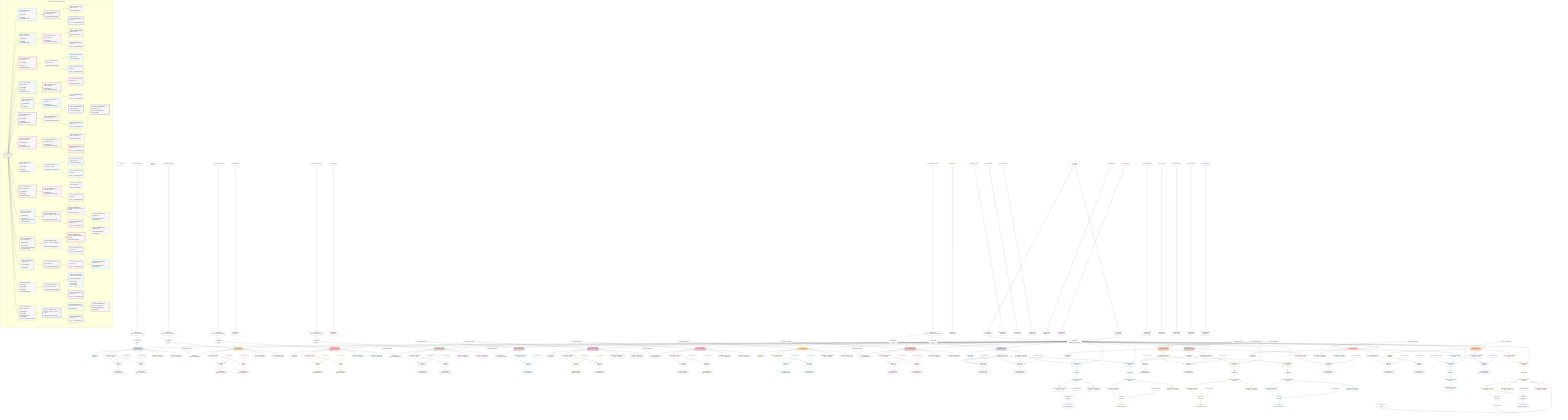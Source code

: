 %%{init: {'themeVariables': { 'fontSize': '12px'}}}%%
graph TD
    classDef path fill:#eee,stroke:#000,color:#000
    classDef plan fill:#fff,stroke-width:1px,color:#000
    classDef itemplan fill:#fff,stroke-width:2px,color:#000
    classDef unbatchedplan fill:#dff,stroke-width:1px,color:#000
    classDef sideeffectplan fill:#fcc,stroke-width:2px,color:#000
    classDef bucket fill:#f6f6f6,color:#000,stroke-width:2px,text-align:left


    %% define steps
    __Value0["__Value[0∈0]"]:::plan
    __Value3["__Value[3∈0]<br />ᐸcontextᐳ"]:::plan
    __Value5["__Value[5∈0]<br />ᐸrootValueᐳ"]:::plan
    __InputStaticLeaf9{{"__InputStaticLeaf[9∈0]"}}:::plan
    Lambda10{{"Lambda[10∈0]<br />ᐸdecode_Post_base64JSONᐳ"}}:::plan
    Access11{{"Access[11∈0]<br />ᐸ10.1ᐳ"}}:::plan
    Access13{{"Access[13∈0]<br />ᐸ3.pgSettingsᐳ"}}:::plan
    Access14{{"Access[14∈0]<br />ᐸ3.withPgClientᐳ"}}:::plan
    Object15{{"Object[15∈0]<br />ᐸ{pgSettings,withPgClient}ᐳ"}}:::plan
    PgDelete12[["PgDelete[12∈1]"]]:::sideeffectplan
    Object16{{"Object[16∈1]<br />ᐸ{result}ᐳ"}}:::plan
    Constant18{{"Constant[18∈2]"}}:::plan
    PgClassExpression19{{"PgClassExpression[19∈1]<br />ᐸ__post__.”id”ᐳ"}}:::plan
    List20{{"List[20∈2]<br />ᐸ18,19ᐳ"}}:::plan
    Lambda21{{"Lambda[21∈2]<br />ᐸbase64JSONEncodeᐳ"}}:::plan
    Constant22{{"Constant[22∈2]"}}:::plan
    List24{{"List[24∈2]<br />ᐸ22,19ᐳ"}}:::plan
    Lambda25{{"Lambda[25∈2]<br />ᐸbase64JSONEncodeᐳ"}}:::plan
    PgClassExpression27{{"PgClassExpression[27∈3]<br />ᐸ__post__.”headline”ᐳ"}}:::plan
    PgClassExpression28{{"PgClassExpression[28∈3]<br />ᐸ__post__.”author_id”ᐳ"}}:::plan
    Constant29{{"Constant[29∈2]"}}:::plan
    Lambda30{{"Lambda[30∈2]<br />ᐸrawEncodeᐳ"}}:::plan
    __InputStaticLeaf32{{"__InputStaticLeaf[32∈0]"}}:::plan
    __InputStaticLeaf33{{"__InputStaticLeaf[33∈0]"}}:::plan
    Lambda34{{"Lambda[34∈0]<br />ᐸdecode_Post_base64JSONᐳ"}}:::plan
    Access35{{"Access[35∈0]<br />ᐸ34.1ᐳ"}}:::plan
    PgDelete36[["PgDelete[36∈5]"]]:::sideeffectplan
    Object40{{"Object[40∈5]<br />ᐸ{result,clientMutationId}ᐳ"}}:::plan
    Constant42{{"Constant[42∈6]"}}:::plan
    PgClassExpression43{{"PgClassExpression[43∈5]<br />ᐸ__post__.”id”ᐳ"}}:::plan
    List44{{"List[44∈6]<br />ᐸ42,43ᐳ"}}:::plan
    Lambda45{{"Lambda[45∈6]<br />ᐸbase64JSONEncodeᐳ"}}:::plan
    Constant46{{"Constant[46∈6]"}}:::plan
    List48{{"List[48∈6]<br />ᐸ46,43ᐳ"}}:::plan
    Lambda49{{"Lambda[49∈6]<br />ᐸbase64JSONEncodeᐳ"}}:::plan
    PgClassExpression51{{"PgClassExpression[51∈7]<br />ᐸ__post__.”headline”ᐳ"}}:::plan
    PgClassExpression52{{"PgClassExpression[52∈7]<br />ᐸ__post__.”author_id”ᐳ"}}:::plan
    Constant53{{"Constant[53∈6]"}}:::plan
    Lambda54{{"Lambda[54∈6]<br />ᐸrawEncodeᐳ"}}:::plan
    __InputStaticLeaf57{{"__InputStaticLeaf[57∈0]"}}:::plan
    Lambda58{{"Lambda[58∈0]<br />ᐸdecode_Post_base64JSONᐳ"}}:::plan
    Access59{{"Access[59∈0]<br />ᐸ58.1ᐳ"}}:::plan
    PgDelete60[["PgDelete[60∈9]"]]:::sideeffectplan
    Object64{{"Object[64∈9]<br />ᐸ{result}ᐳ"}}:::plan
    Constant66{{"Constant[66∈10]"}}:::plan
    PgClassExpression67{{"PgClassExpression[67∈9]<br />ᐸ__post__.”id”ᐳ"}}:::plan
    List68{{"List[68∈10]<br />ᐸ66,67ᐳ"}}:::plan
    Lambda69{{"Lambda[69∈10]<br />ᐸbase64JSONEncodeᐳ"}}:::plan
    Constant70{{"Constant[70∈10]"}}:::plan
    List72{{"List[72∈10]<br />ᐸ70,67ᐳ"}}:::plan
    Lambda73{{"Lambda[73∈10]<br />ᐸbase64JSONEncodeᐳ"}}:::plan
    PgClassExpression75{{"PgClassExpression[75∈11]<br />ᐸ__post__.”headline”ᐳ"}}:::plan
    PgClassExpression76{{"PgClassExpression[76∈11]<br />ᐸ__post__.”author_id”ᐳ"}}:::plan
    Constant77{{"Constant[77∈10]"}}:::plan
    Lambda78{{"Lambda[78∈10]<br />ᐸrawEncodeᐳ"}}:::plan
    __InputStaticLeaf80{{"__InputStaticLeaf[80∈0]"}}:::plan
    __InputStaticLeaf81{{"__InputStaticLeaf[81∈0]"}}:::plan
    Lambda82{{"Lambda[82∈0]<br />ᐸdecode_Post_base64JSONᐳ"}}:::plan
    Access83{{"Access[83∈0]<br />ᐸ82.1ᐳ"}}:::plan
    PgDelete84[["PgDelete[84∈13]"]]:::sideeffectplan
    Object88{{"Object[88∈13]<br />ᐸ{result,clientMutationId}ᐳ"}}:::plan
    Constant90{{"Constant[90∈14]"}}:::plan
    PgClassExpression91{{"PgClassExpression[91∈13]<br />ᐸ__post__.”id”ᐳ"}}:::plan
    List92{{"List[92∈14]<br />ᐸ90,91ᐳ"}}:::plan
    Lambda93{{"Lambda[93∈14]<br />ᐸbase64JSONEncodeᐳ"}}:::plan
    Constant94{{"Constant[94∈14]"}}:::plan
    List96{{"List[96∈14]<br />ᐸ94,91ᐳ"}}:::plan
    Lambda97{{"Lambda[97∈14]<br />ᐸbase64JSONEncodeᐳ"}}:::plan
    PgClassExpression99{{"PgClassExpression[99∈15]<br />ᐸ__post__.”headline”ᐳ"}}:::plan
    PgClassExpression100{{"PgClassExpression[100∈15]<br />ᐸ__post__.”author_id”ᐳ"}}:::plan
    Constant101{{"Constant[101∈14]"}}:::plan
    Lambda102{{"Lambda[102∈14]<br />ᐸrawEncodeᐳ"}}:::plan
    __InputStaticLeaf104{{"__InputStaticLeaf[104∈0]"}}:::plan
    __InputStaticLeaf105{{"__InputStaticLeaf[105∈0]"}}:::plan
    PgDelete106[["PgDelete[106∈17]"]]:::sideeffectplan
    Object110{{"Object[110∈17]<br />ᐸ{result,clientMutationId}ᐳ"}}:::plan
    Constant112{{"Constant[112∈18]"}}:::plan
    PgClassExpression113{{"PgClassExpression[113∈18]<br />ᐸ__types__.”id”ᐳ"}}:::plan
    List114{{"List[114∈18]<br />ᐸ112,113ᐳ"}}:::plan
    Lambda115{{"Lambda[115∈18]<br />ᐸbase64JSONEncodeᐳ"}}:::plan
    __InputStaticLeaf118{{"__InputStaticLeaf[118∈0]"}}:::plan
    PgDelete119[["PgDelete[119∈19]"]]:::sideeffectplan
    Object123{{"Object[123∈19]<br />ᐸ{result}ᐳ"}}:::plan
    Constant125{{"Constant[125∈20]"}}:::plan
    PgClassExpression126{{"PgClassExpression[126∈19]<br />ᐸ__post__.”id”ᐳ"}}:::plan
    List127{{"List[127∈20]<br />ᐸ125,126ᐳ"}}:::plan
    Lambda128{{"Lambda[128∈20]<br />ᐸbase64JSONEncodeᐳ"}}:::plan
    Constant129{{"Constant[129∈20]"}}:::plan
    List131{{"List[131∈20]<br />ᐸ129,126ᐳ"}}:::plan
    Lambda132{{"Lambda[132∈20]<br />ᐸbase64JSONEncodeᐳ"}}:::plan
    PgClassExpression134{{"PgClassExpression[134∈21]<br />ᐸ__post__.”headline”ᐳ"}}:::plan
    PgClassExpression135{{"PgClassExpression[135∈21]<br />ᐸ__post__.”author_id”ᐳ"}}:::plan
    Constant136{{"Constant[136∈20]"}}:::plan
    Lambda137{{"Lambda[137∈20]<br />ᐸrawEncodeᐳ"}}:::plan
    __InputStaticLeaf139{{"__InputStaticLeaf[139∈0]"}}:::plan
    __InputStaticLeaf140{{"__InputStaticLeaf[140∈0]"}}:::plan
    PgDelete141[["PgDelete[141∈23]"]]:::sideeffectplan
    Object145{{"Object[145∈23]<br />ᐸ{result,clientMutationId}ᐳ"}}:::plan
    Constant147{{"Constant[147∈24]"}}:::plan
    PgClassExpression148{{"PgClassExpression[148∈23]<br />ᐸ__post__.”id”ᐳ"}}:::plan
    List149{{"List[149∈24]<br />ᐸ147,148ᐳ"}}:::plan
    Lambda150{{"Lambda[150∈24]<br />ᐸbase64JSONEncodeᐳ"}}:::plan
    Constant151{{"Constant[151∈24]"}}:::plan
    List153{{"List[153∈24]<br />ᐸ151,148ᐳ"}}:::plan
    Lambda154{{"Lambda[154∈24]<br />ᐸbase64JSONEncodeᐳ"}}:::plan
    PgClassExpression156{{"PgClassExpression[156∈25]<br />ᐸ__post__.”headline”ᐳ"}}:::plan
    PgClassExpression157{{"PgClassExpression[157∈25]<br />ᐸ__post__.”author_id”ᐳ"}}:::plan
    Constant158{{"Constant[158∈24]"}}:::plan
    Lambda159{{"Lambda[159∈24]<br />ᐸrawEncodeᐳ"}}:::plan
    __InputStaticLeaf162{{"__InputStaticLeaf[162∈0]"}}:::plan
    PgDelete163[["PgDelete[163∈27]"]]:::sideeffectplan
    Object167{{"Object[167∈27]<br />ᐸ{result}ᐳ"}}:::plan
    Constant169{{"Constant[169∈28]"}}:::plan
    PgClassExpression170{{"PgClassExpression[170∈27]<br />ᐸ__post__.”id”ᐳ"}}:::plan
    List171{{"List[171∈28]<br />ᐸ169,170ᐳ"}}:::plan
    Lambda172{{"Lambda[172∈28]<br />ᐸbase64JSONEncodeᐳ"}}:::plan
    Constant173{{"Constant[173∈28]"}}:::plan
    List175{{"List[175∈28]<br />ᐸ173,170ᐳ"}}:::plan
    Lambda176{{"Lambda[176∈28]<br />ᐸbase64JSONEncodeᐳ"}}:::plan
    PgClassExpression178{{"PgClassExpression[178∈29]<br />ᐸ__post__.”headline”ᐳ"}}:::plan
    PgClassExpression179{{"PgClassExpression[179∈29]<br />ᐸ__post__.”author_id”ᐳ"}}:::plan
    Constant180{{"Constant[180∈28]"}}:::plan
    Lambda181{{"Lambda[181∈28]<br />ᐸrawEncodeᐳ"}}:::plan
    __InputStaticLeaf183{{"__InputStaticLeaf[183∈0]"}}:::plan
    __InputStaticLeaf184{{"__InputStaticLeaf[184∈0]"}}:::plan
    PgDelete185[["PgDelete[185∈31]"]]:::sideeffectplan
    Object189{{"Object[189∈31]<br />ᐸ{result,clientMutationId}ᐳ"}}:::plan
    Constant191{{"Constant[191∈32]"}}:::plan
    PgClassExpression192{{"PgClassExpression[192∈31]<br />ᐸ__post__.”id”ᐳ"}}:::plan
    List193{{"List[193∈32]<br />ᐸ191,192ᐳ"}}:::plan
    Lambda194{{"Lambda[194∈32]<br />ᐸbase64JSONEncodeᐳ"}}:::plan
    Constant195{{"Constant[195∈32]"}}:::plan
    List197{{"List[197∈32]<br />ᐸ195,192ᐳ"}}:::plan
    Lambda198{{"Lambda[198∈32]<br />ᐸbase64JSONEncodeᐳ"}}:::plan
    PgClassExpression200{{"PgClassExpression[200∈33]<br />ᐸ__post__.”headline”ᐳ"}}:::plan
    PgClassExpression201{{"PgClassExpression[201∈33]<br />ᐸ__post__.”author_id”ᐳ"}}:::plan
    Constant202{{"Constant[202∈32]"}}:::plan
    Lambda203{{"Lambda[203∈32]<br />ᐸrawEncodeᐳ"}}:::plan
    __InputStaticLeaf206{{"__InputStaticLeaf[206∈0]"}}:::plan
    Lambda207{{"Lambda[207∈0]<br />ᐸdecode_CompoundKey_base64JSONᐳ"}}:::plan
    Access208{{"Access[208∈0]<br />ᐸ207.1ᐳ"}}:::plan
    Access209{{"Access[209∈0]<br />ᐸ207.2ᐳ"}}:::plan
    PgDelete210[["PgDelete[210∈35]"]]:::sideeffectplan
    Object214{{"Object[214∈35]<br />ᐸ{result}ᐳ"}}:::plan
    Constant216{{"Constant[216∈36]"}}:::plan
    PgClassExpression217{{"PgClassExpression[217∈35]<br />ᐸ__compound...rson_id_1”ᐳ"}}:::plan
    PgClassExpression218{{"PgClassExpression[218∈35]<br />ᐸ__compound...rson_id_2”ᐳ"}}:::plan
    List219{{"List[219∈36]<br />ᐸ216,217,218ᐳ"}}:::plan
    Lambda220{{"Lambda[220∈36]<br />ᐸbase64JSONEncodeᐳ"}}:::plan
    Constant221{{"Constant[221∈36]"}}:::plan
    List224{{"List[224∈36]<br />ᐸ221,217,218ᐳ"}}:::plan
    Lambda225{{"Lambda[225∈36]<br />ᐸbase64JSONEncodeᐳ"}}:::plan
    PgSelect229[["PgSelect[229∈35]<br />ᐸpersonᐳ"]]:::plan
    First233{{"First[233∈35]"}}:::plan
    PgSelectSingle234{{"PgSelectSingle[234∈35]<br />ᐸpersonᐳ"}}:::plan
    Constant235{{"Constant[235∈36]"}}:::plan
    PgClassExpression236{{"PgClassExpression[236∈38]<br />ᐸ__person__.”id”ᐳ"}}:::plan
    List237{{"List[237∈38]<br />ᐸ235,236ᐳ"}}:::plan
    Lambda238{{"Lambda[238∈38]<br />ᐸbase64JSONEncodeᐳ"}}:::plan
    PgClassExpression239{{"PgClassExpression[239∈38]<br />ᐸ__person__...full_name”ᐳ"}}:::plan
    PgSelect241[["PgSelect[241∈35]<br />ᐸpersonᐳ"]]:::plan
    First245{{"First[245∈35]"}}:::plan
    PgSelectSingle246{{"PgSelectSingle[246∈35]<br />ᐸpersonᐳ"}}:::plan
    Constant247{{"Constant[247∈36]"}}:::plan
    PgClassExpression248{{"PgClassExpression[248∈39]<br />ᐸ__person__.”id”ᐳ"}}:::plan
    List249{{"List[249∈39]<br />ᐸ247,248ᐳ"}}:::plan
    Lambda250{{"Lambda[250∈39]<br />ᐸbase64JSONEncodeᐳ"}}:::plan
    PgClassExpression251{{"PgClassExpression[251∈39]<br />ᐸ__person__...full_name”ᐳ"}}:::plan
    Constant252{{"Constant[252∈36]"}}:::plan
    Lambda253{{"Lambda[253∈36]<br />ᐸrawEncodeᐳ"}}:::plan
    __InputStaticLeaf256{{"__InputStaticLeaf[256∈0]"}}:::plan
    __InputStaticLeaf257{{"__InputStaticLeaf[257∈0]"}}:::plan
    PgDelete258[["PgDelete[258∈41]"]]:::sideeffectplan
    Object262{{"Object[262∈41]<br />ᐸ{result}ᐳ"}}:::plan
    Constant264{{"Constant[264∈42]"}}:::plan
    PgClassExpression265{{"PgClassExpression[265∈41]<br />ᐸ__compound...rson_id_1”ᐳ"}}:::plan
    PgClassExpression266{{"PgClassExpression[266∈41]<br />ᐸ__compound...rson_id_2”ᐳ"}}:::plan
    List267{{"List[267∈42]<br />ᐸ264,265,266ᐳ"}}:::plan
    Lambda268{{"Lambda[268∈42]<br />ᐸbase64JSONEncodeᐳ"}}:::plan
    Constant269{{"Constant[269∈42]"}}:::plan
    List272{{"List[272∈42]<br />ᐸ269,265,266ᐳ"}}:::plan
    Lambda273{{"Lambda[273∈42]<br />ᐸbase64JSONEncodeᐳ"}}:::plan
    PgSelect277[["PgSelect[277∈41]<br />ᐸpersonᐳ"]]:::plan
    First281{{"First[281∈41]"}}:::plan
    PgSelectSingle282{{"PgSelectSingle[282∈41]<br />ᐸpersonᐳ"}}:::plan
    Constant283{{"Constant[283∈42]"}}:::plan
    PgClassExpression284{{"PgClassExpression[284∈44]<br />ᐸ__person__.”id”ᐳ"}}:::plan
    List285{{"List[285∈44]<br />ᐸ283,284ᐳ"}}:::plan
    Lambda286{{"Lambda[286∈44]<br />ᐸbase64JSONEncodeᐳ"}}:::plan
    PgClassExpression287{{"PgClassExpression[287∈44]<br />ᐸ__person__...full_name”ᐳ"}}:::plan
    PgSelect289[["PgSelect[289∈41]<br />ᐸpersonᐳ"]]:::plan
    First293{{"First[293∈41]"}}:::plan
    PgSelectSingle294{{"PgSelectSingle[294∈41]<br />ᐸpersonᐳ"}}:::plan
    Constant295{{"Constant[295∈42]"}}:::plan
    PgClassExpression296{{"PgClassExpression[296∈45]<br />ᐸ__person__.”id”ᐳ"}}:::plan
    List297{{"List[297∈45]<br />ᐸ295,296ᐳ"}}:::plan
    Lambda298{{"Lambda[298∈45]<br />ᐸbase64JSONEncodeᐳ"}}:::plan
    PgClassExpression299{{"PgClassExpression[299∈45]<br />ᐸ__person__...full_name”ᐳ"}}:::plan
    Constant300{{"Constant[300∈42]"}}:::plan
    Lambda301{{"Lambda[301∈42]<br />ᐸrawEncodeᐳ"}}:::plan
    __InputStaticLeaf304{{"__InputStaticLeaf[304∈0]"}}:::plan
    PgDelete305[["PgDelete[305∈47]"]]:::sideeffectplan
    Object309{{"Object[309∈47]<br />ᐸ{result}ᐳ"}}:::plan
    Constant311{{"Constant[311∈48]"}}:::plan
    PgClassExpression312{{"PgClassExpression[312∈48]<br />ᐸ__person__.”id”ᐳ"}}:::plan
    List313{{"List[313∈48]<br />ᐸ311,312ᐳ"}}:::plan
    Lambda314{{"Lambda[314∈48]<br />ᐸbase64JSONEncodeᐳ"}}:::plan
    Constant315{{"Constant[315∈48]"}}:::plan
    Lambda316{{"Lambda[316∈48]<br />ᐸrawEncodeᐳ"}}:::plan
    __InputStaticLeaf319{{"__InputStaticLeaf[319∈0]"}}:::plan
    PgDelete320[["PgDelete[320∈50]"]]:::sideeffectplan
    Object324{{"Object[324∈50]<br />ᐸ{result}ᐳ"}}:::plan
    Constant326{{"Constant[326∈51]"}}:::plan
    PgClassExpression327{{"PgClassExpression[327∈50]<br />ᐸ__person__.”id”ᐳ"}}:::plan
    List328{{"List[328∈51]<br />ᐸ326,327ᐳ"}}:::plan
    Lambda329{{"Lambda[329∈51]<br />ᐸbase64JSONEncodeᐳ"}}:::plan
    Constant330{{"Constant[330∈51]"}}:::plan
    List332{{"List[332∈51]<br />ᐸ330,327ᐳ"}}:::plan
    Lambda333{{"Lambda[333∈51]<br />ᐸbase64JSONEncodeᐳ"}}:::plan
    PgClassExpression335{{"PgClassExpression[335∈52]<br />ᐸ__person__...full_name”ᐳ"}}:::plan
    PgClassExpression336{{"PgClassExpression[336∈52]<br />ᐸ__person__.”email”ᐳ"}}:::plan
    __InputStaticLeaf337{{"__InputStaticLeaf[337∈51]"}}:::plan
    PgClassExpression338{{"PgClassExpression[338∈52]<br />ᐸ__person__ᐳ"}}:::plan
    PgSelect339[["PgSelect[339∈52]<br />ᐸpersonᐳ"]]:::plan
    First343{{"First[343∈52]"}}:::plan
    PgSelectSingle344{{"PgSelectSingle[344∈52]<br />ᐸpersonᐳ"}}:::plan
    PgClassExpression346{{"PgClassExpression[346∈52]<br />ᐸ”c”.”perso...lder! */<br />)ᐳ"}}:::plan
    Constant347{{"Constant[347∈51]"}}:::plan
    Lambda348{{"Lambda[348∈51]<br />ᐸrawEncodeᐳ"}}:::plan
    __InputStaticLeaf351{{"__InputStaticLeaf[351∈0]"}}:::plan
    PgDelete352[["PgDelete[352∈54]"]]:::sideeffectplan
    Object356{{"Object[356∈54]<br />ᐸ{result}ᐳ"}}:::plan
    Constant358{{"Constant[358∈55]"}}:::plan
    PgClassExpression359{{"PgClassExpression[359∈55]<br />ᐸ__person__.”id”ᐳ"}}:::plan
    List360{{"List[360∈55]<br />ᐸ358,359ᐳ"}}:::plan
    Lambda361{{"Lambda[361∈55]<br />ᐸbase64JSONEncodeᐳ"}}:::plan
    PgClassExpression364{{"PgClassExpression[364∈54]<br />ᐸ__person__ᐳ"}}:::plan
    PgSelect365[["PgSelect[365∈54]<br />ᐸpersonᐳ"]]:::plan
    Connection369{{"Connection[369∈0]<br />ᐸ365ᐳ"}}:::plan
    First370{{"First[370∈54]"}}:::plan
    PgSelectSingle371{{"PgSelectSingle[371∈54]<br />ᐸpersonᐳ"}}:::plan
    PgClassExpression374{{"PgClassExpression[374∈54]<br />ᐸ”c”.”perso..._person__)ᐳ"}}:::plan
    PgClassExpression375{{"PgClassExpression[375∈54]<br />ᐸ__person__.”id”ᐳ"}}:::plan
    List376{{"List[376∈54]<br />ᐸ374,375ᐳ"}}:::plan
    PgCursor373{{"PgCursor[373∈54]"}}:::plan
    Edge372{{"Edge[372∈54]"}}:::plan
    Constant380{{"Constant[380∈55]"}}:::plan
    List382{{"List[382∈55]<br />ᐸ380,375ᐳ"}}:::plan
    Lambda383{{"Lambda[383∈55]<br />ᐸbase64JSONEncodeᐳ"}}:::plan
    PgClassExpression384{{"PgClassExpression[384∈57]<br />ᐸ__person__.”email”ᐳ"}}:::plan
    Constant385{{"Constant[385∈55]"}}:::plan
    Lambda386{{"Lambda[386∈55]<br />ᐸrawEncodeᐳ"}}:::plan

    %% plan dependencies
    __InputStaticLeaf9 --> Lambda10
    Lambda10 --> Access11
    __Value3 --> Access13
    __Value3 --> Access14
    Access13 & Access14 --> Object15
    Object15 & Access11 --> PgDelete12
    PgDelete12 --> Object16
    PgDelete12 --> PgClassExpression19
    Constant18 & PgClassExpression19 --> List20
    List20 --> Lambda21
    Constant22 & PgClassExpression19 --> List24
    List24 --> Lambda25
    PgDelete12 --> PgClassExpression27
    PgDelete12 --> PgClassExpression28
    Constant29 --> Lambda30
    __InputStaticLeaf33 --> Lambda34
    Lambda34 --> Access35
    Object15 & Access35 --> PgDelete36
    PgDelete36 & __InputStaticLeaf32 --> Object40
    PgDelete36 --> PgClassExpression43
    Constant42 & PgClassExpression43 --> List44
    List44 --> Lambda45
    Constant46 & PgClassExpression43 --> List48
    List48 --> Lambda49
    PgDelete36 --> PgClassExpression51
    PgDelete36 --> PgClassExpression52
    Constant53 --> Lambda54
    __InputStaticLeaf57 --> Lambda58
    Lambda58 --> Access59
    Object15 & Access59 --> PgDelete60
    PgDelete60 --> Object64
    PgDelete60 --> PgClassExpression67
    Constant66 & PgClassExpression67 --> List68
    List68 --> Lambda69
    Constant70 & PgClassExpression67 --> List72
    List72 --> Lambda73
    PgDelete60 --> PgClassExpression75
    PgDelete60 --> PgClassExpression76
    Constant77 --> Lambda78
    __InputStaticLeaf81 --> Lambda82
    Lambda82 --> Access83
    Object15 & Access83 --> PgDelete84
    PgDelete84 & __InputStaticLeaf80 --> Object88
    PgDelete84 --> PgClassExpression91
    Constant90 & PgClassExpression91 --> List92
    List92 --> Lambda93
    Constant94 & PgClassExpression91 --> List96
    List96 --> Lambda97
    PgDelete84 --> PgClassExpression99
    PgDelete84 --> PgClassExpression100
    Constant101 --> Lambda102
    Object15 & __InputStaticLeaf105 --> PgDelete106
    PgDelete106 & __InputStaticLeaf104 --> Object110
    PgDelete106 --> PgClassExpression113
    Constant112 & PgClassExpression113 --> List114
    List114 --> Lambda115
    Object15 & __InputStaticLeaf118 --> PgDelete119
    PgDelete119 --> Object123
    PgDelete119 --> PgClassExpression126
    Constant125 & PgClassExpression126 --> List127
    List127 --> Lambda128
    Constant129 & PgClassExpression126 --> List131
    List131 --> Lambda132
    PgDelete119 --> PgClassExpression134
    PgDelete119 --> PgClassExpression135
    Constant136 --> Lambda137
    Object15 & __InputStaticLeaf140 --> PgDelete141
    PgDelete141 & __InputStaticLeaf139 --> Object145
    PgDelete141 --> PgClassExpression148
    Constant147 & PgClassExpression148 --> List149
    List149 --> Lambda150
    Constant151 & PgClassExpression148 --> List153
    List153 --> Lambda154
    PgDelete141 --> PgClassExpression156
    PgDelete141 --> PgClassExpression157
    Constant158 --> Lambda159
    Object15 & __InputStaticLeaf162 --> PgDelete163
    PgDelete163 --> Object167
    PgDelete163 --> PgClassExpression170
    Constant169 & PgClassExpression170 --> List171
    List171 --> Lambda172
    Constant173 & PgClassExpression170 --> List175
    List175 --> Lambda176
    PgDelete163 --> PgClassExpression178
    PgDelete163 --> PgClassExpression179
    Constant180 --> Lambda181
    Object15 & __InputStaticLeaf184 --> PgDelete185
    PgDelete185 & __InputStaticLeaf183 --> Object189
    PgDelete185 --> PgClassExpression192
    Constant191 & PgClassExpression192 --> List193
    List193 --> Lambda194
    Constant195 & PgClassExpression192 --> List197
    List197 --> Lambda198
    PgDelete185 --> PgClassExpression200
    PgDelete185 --> PgClassExpression201
    Constant202 --> Lambda203
    __InputStaticLeaf206 --> Lambda207
    Lambda207 --> Access208
    Lambda207 --> Access209
    Object15 & Access208 & Access209 --> PgDelete210
    PgDelete210 --> Object214
    PgDelete210 --> PgClassExpression217
    PgDelete210 --> PgClassExpression218
    Constant216 & PgClassExpression217 & PgClassExpression218 --> List219
    List219 --> Lambda220
    Constant221 & PgClassExpression217 & PgClassExpression218 --> List224
    List224 --> Lambda225
    Object15 & PgClassExpression217 --> PgSelect229
    PgSelect229 --> First233
    First233 --> PgSelectSingle234
    PgSelectSingle234 --> PgClassExpression236
    Constant235 & PgClassExpression236 --> List237
    List237 --> Lambda238
    PgSelectSingle234 --> PgClassExpression239
    Object15 & PgClassExpression218 --> PgSelect241
    PgSelect241 --> First245
    First245 --> PgSelectSingle246
    PgSelectSingle246 --> PgClassExpression248
    Constant247 & PgClassExpression248 --> List249
    List249 --> Lambda250
    PgSelectSingle246 --> PgClassExpression251
    Constant252 --> Lambda253
    Object15 & __InputStaticLeaf256 & __InputStaticLeaf257 --> PgDelete258
    PgDelete258 --> Object262
    PgDelete258 --> PgClassExpression265
    PgDelete258 --> PgClassExpression266
    Constant264 & PgClassExpression265 & PgClassExpression266 --> List267
    List267 --> Lambda268
    Constant269 & PgClassExpression265 & PgClassExpression266 --> List272
    List272 --> Lambda273
    Object15 & PgClassExpression265 --> PgSelect277
    PgSelect277 --> First281
    First281 --> PgSelectSingle282
    PgSelectSingle282 --> PgClassExpression284
    Constant283 & PgClassExpression284 --> List285
    List285 --> Lambda286
    PgSelectSingle282 --> PgClassExpression287
    Object15 & PgClassExpression266 --> PgSelect289
    PgSelect289 --> First293
    First293 --> PgSelectSingle294
    PgSelectSingle294 --> PgClassExpression296
    Constant295 & PgClassExpression296 --> List297
    List297 --> Lambda298
    PgSelectSingle294 --> PgClassExpression299
    Constant300 --> Lambda301
    Object15 & __InputStaticLeaf304 --> PgDelete305
    PgDelete305 --> Object309
    PgDelete305 --> PgClassExpression312
    Constant311 & PgClassExpression312 --> List313
    List313 --> Lambda314
    Constant315 --> Lambda316
    Object15 & __InputStaticLeaf319 --> PgDelete320
    PgDelete320 --> Object324
    PgDelete320 --> PgClassExpression327
    Constant326 & PgClassExpression327 --> List328
    List328 --> Lambda329
    Constant330 & PgClassExpression327 --> List332
    List332 --> Lambda333
    PgDelete320 --> PgClassExpression335
    PgDelete320 --> PgClassExpression336
    PgDelete320 --> PgClassExpression338
    Object15 & PgClassExpression338 & __InputStaticLeaf337 --> PgSelect339
    PgSelect339 --> First343
    First343 --> PgSelectSingle344
    PgSelectSingle344 --> PgClassExpression346
    Constant347 --> Lambda348
    Object15 & __InputStaticLeaf351 --> PgDelete352
    PgDelete352 --> Object356
    PgDelete352 --> PgClassExpression359
    Constant358 & PgClassExpression359 --> List360
    List360 --> Lambda361
    PgDelete352 --> PgClassExpression364
    Object15 & PgClassExpression364 --> PgSelect365
    PgSelect365 --> First370
    First370 --> PgSelectSingle371
    PgSelectSingle371 --> PgClassExpression374
    PgSelectSingle371 --> PgClassExpression375
    PgClassExpression374 & PgClassExpression375 --> List376
    List376 --> PgCursor373
    PgSelectSingle371 & PgCursor373 & Connection369 --> Edge372
    Constant380 & PgClassExpression375 --> List382
    List382 --> Lambda383
    PgSelectSingle371 --> PgClassExpression384
    Constant385 --> Lambda386

    subgraph "Buckets for mutations/v4/mutation-delete"
    Bucket0("Bucket 0 (root)"):::bucket
    classDef bucket0 stroke:#696969
    class Bucket0,__Value0,__Value3,__Value5,__InputStaticLeaf9,Lambda10,Access11,Access13,Access14,Object15,__InputStaticLeaf32,__InputStaticLeaf33,Lambda34,Access35,__InputStaticLeaf57,Lambda58,Access59,__InputStaticLeaf80,__InputStaticLeaf81,Lambda82,Access83,__InputStaticLeaf104,__InputStaticLeaf105,__InputStaticLeaf118,__InputStaticLeaf139,__InputStaticLeaf140,__InputStaticLeaf162,__InputStaticLeaf183,__InputStaticLeaf184,__InputStaticLeaf206,Lambda207,Access208,Access209,__InputStaticLeaf256,__InputStaticLeaf257,__InputStaticLeaf304,__InputStaticLeaf319,__InputStaticLeaf351,Connection369 bucket0
    Bucket1("Bucket 1 (mutationField)<br />Deps: 15, 11, 5<br /><br />1: PgDelete[12]<br />2: <br />ᐳ: Object[16], PgClassExpression[19]"):::bucket
    classDef bucket1 stroke:#00bfff
    class Bucket1,PgDelete12,Object16,PgClassExpression19 bucket1
    Bucket2("Bucket 2 (nullableBoundary)<br />Deps: 19, 16, 12, 5<br /><br />ROOT Object{1}ᐸ{result}ᐳ[16]"):::bucket
    classDef bucket2 stroke:#7f007f
    class Bucket2,Constant18,List20,Lambda21,Constant22,List24,Lambda25,Constant29,Lambda30 bucket2
    Bucket3("Bucket 3 (nullableBoundary)<br />Deps: 12, 25, 19<br /><br />ROOT PgDelete{1}[12]"):::bucket
    classDef bucket3 stroke:#ffa500
    class Bucket3,PgClassExpression27,PgClassExpression28 bucket3
    Bucket4("Bucket 4 (nullableBoundary)<br />Deps: 5, 30<br /><br />ROOT __ValueᐸrootValueᐳ[5]"):::bucket
    classDef bucket4 stroke:#0000ff
    class Bucket4 bucket4
    Bucket5("Bucket 5 (mutationField)<br />Deps: 15, 35, 32, 5<br /><br />1: PgDelete[36]<br />2: <br />ᐳ: Object[40], PgClassExpression[43]"):::bucket
    classDef bucket5 stroke:#7fff00
    class Bucket5,PgDelete36,Object40,PgClassExpression43 bucket5
    Bucket6("Bucket 6 (nullableBoundary)<br />Deps: 43, 40, 36, 5<br /><br />ROOT Object{5}ᐸ{result,clientMutationId}ᐳ[40]"):::bucket
    classDef bucket6 stroke:#ff1493
    class Bucket6,Constant42,List44,Lambda45,Constant46,List48,Lambda49,Constant53,Lambda54 bucket6
    Bucket7("Bucket 7 (nullableBoundary)<br />Deps: 36, 49, 43<br /><br />ROOT PgDelete{5}[36]"):::bucket
    classDef bucket7 stroke:#808000
    class Bucket7,PgClassExpression51,PgClassExpression52 bucket7
    Bucket8("Bucket 8 (nullableBoundary)<br />Deps: 5, 54<br /><br />ROOT __ValueᐸrootValueᐳ[5]"):::bucket
    classDef bucket8 stroke:#dda0dd
    class Bucket8 bucket8
    Bucket9("Bucket 9 (mutationField)<br />Deps: 15, 59, 5<br /><br />1: PgDelete[60]<br />2: <br />ᐳ: Object[64], PgClassExpression[67]"):::bucket
    classDef bucket9 stroke:#ff0000
    class Bucket9,PgDelete60,Object64,PgClassExpression67 bucket9
    Bucket10("Bucket 10 (nullableBoundary)<br />Deps: 67, 64, 60, 5<br /><br />ROOT Object{9}ᐸ{result}ᐳ[64]"):::bucket
    classDef bucket10 stroke:#ffff00
    class Bucket10,Constant66,List68,Lambda69,Constant70,List72,Lambda73,Constant77,Lambda78 bucket10
    Bucket11("Bucket 11 (nullableBoundary)<br />Deps: 60, 73, 67<br /><br />ROOT PgDelete{9}[60]"):::bucket
    classDef bucket11 stroke:#00ffff
    class Bucket11,PgClassExpression75,PgClassExpression76 bucket11
    Bucket12("Bucket 12 (nullableBoundary)<br />Deps: 5, 78<br /><br />ROOT __ValueᐸrootValueᐳ[5]"):::bucket
    classDef bucket12 stroke:#4169e1
    class Bucket12 bucket12
    Bucket13("Bucket 13 (mutationField)<br />Deps: 15, 83, 80, 5<br /><br />1: PgDelete[84]<br />2: <br />ᐳ: Object[88], PgClassExpression[91]"):::bucket
    classDef bucket13 stroke:#3cb371
    class Bucket13,PgDelete84,Object88,PgClassExpression91 bucket13
    Bucket14("Bucket 14 (nullableBoundary)<br />Deps: 91, 88, 84, 5<br /><br />ROOT Object{13}ᐸ{result,clientMutationId}ᐳ[88]"):::bucket
    classDef bucket14 stroke:#a52a2a
    class Bucket14,Constant90,List92,Lambda93,Constant94,List96,Lambda97,Constant101,Lambda102 bucket14
    Bucket15("Bucket 15 (nullableBoundary)<br />Deps: 84, 97, 91<br /><br />ROOT PgDelete{13}[84]"):::bucket
    classDef bucket15 stroke:#ff00ff
    class Bucket15,PgClassExpression99,PgClassExpression100 bucket15
    Bucket16("Bucket 16 (nullableBoundary)<br />Deps: 5, 102<br /><br />ROOT __ValueᐸrootValueᐳ[5]"):::bucket
    classDef bucket16 stroke:#f5deb3
    class Bucket16 bucket16
    Bucket17("Bucket 17 (mutationField)<br />Deps: 15, 105, 104<br /><br />1: PgDelete[106]<br />2: <br />ᐳ: Object[110]"):::bucket
    classDef bucket17 stroke:#696969
    class Bucket17,PgDelete106,Object110 bucket17
    Bucket18("Bucket 18 (nullableBoundary)<br />Deps: 106, 110<br /><br />ROOT Object{17}ᐸ{result,clientMutationId}ᐳ[110]"):::bucket
    classDef bucket18 stroke:#00bfff
    class Bucket18,Constant112,PgClassExpression113,List114,Lambda115 bucket18
    Bucket19("Bucket 19 (mutationField)<br />Deps: 15, 118, 5<br /><br />1: PgDelete[119]<br />2: <br />ᐳ: Object[123], PgClassExpression[126]"):::bucket
    classDef bucket19 stroke:#7f007f
    class Bucket19,PgDelete119,Object123,PgClassExpression126 bucket19
    Bucket20("Bucket 20 (nullableBoundary)<br />Deps: 126, 123, 119, 5<br /><br />ROOT Object{19}ᐸ{result}ᐳ[123]"):::bucket
    classDef bucket20 stroke:#ffa500
    class Bucket20,Constant125,List127,Lambda128,Constant129,List131,Lambda132,Constant136,Lambda137 bucket20
    Bucket21("Bucket 21 (nullableBoundary)<br />Deps: 119, 132, 126<br /><br />ROOT PgDelete{19}[119]"):::bucket
    classDef bucket21 stroke:#0000ff
    class Bucket21,PgClassExpression134,PgClassExpression135 bucket21
    Bucket22("Bucket 22 (nullableBoundary)<br />Deps: 5, 137<br /><br />ROOT __ValueᐸrootValueᐳ[5]"):::bucket
    classDef bucket22 stroke:#7fff00
    class Bucket22 bucket22
    Bucket23("Bucket 23 (mutationField)<br />Deps: 15, 140, 139, 5<br /><br />1: PgDelete[141]<br />2: <br />ᐳ: Object[145], PgClassExpression[148]"):::bucket
    classDef bucket23 stroke:#ff1493
    class Bucket23,PgDelete141,Object145,PgClassExpression148 bucket23
    Bucket24("Bucket 24 (nullableBoundary)<br />Deps: 148, 145, 141, 5<br /><br />ROOT Object{23}ᐸ{result,clientMutationId}ᐳ[145]"):::bucket
    classDef bucket24 stroke:#808000
    class Bucket24,Constant147,List149,Lambda150,Constant151,List153,Lambda154,Constant158,Lambda159 bucket24
    Bucket25("Bucket 25 (nullableBoundary)<br />Deps: 141, 154, 148<br /><br />ROOT PgDelete{23}[141]"):::bucket
    classDef bucket25 stroke:#dda0dd
    class Bucket25,PgClassExpression156,PgClassExpression157 bucket25
    Bucket26("Bucket 26 (nullableBoundary)<br />Deps: 5, 159<br /><br />ROOT __ValueᐸrootValueᐳ[5]"):::bucket
    classDef bucket26 stroke:#ff0000
    class Bucket26 bucket26
    Bucket27("Bucket 27 (mutationField)<br />Deps: 15, 162, 5<br /><br />1: PgDelete[163]<br />2: <br />ᐳ: Object[167], PgClassExpression[170]"):::bucket
    classDef bucket27 stroke:#ffff00
    class Bucket27,PgDelete163,Object167,PgClassExpression170 bucket27
    Bucket28("Bucket 28 (nullableBoundary)<br />Deps: 170, 167, 163, 5<br /><br />ROOT Object{27}ᐸ{result}ᐳ[167]"):::bucket
    classDef bucket28 stroke:#00ffff
    class Bucket28,Constant169,List171,Lambda172,Constant173,List175,Lambda176,Constant180,Lambda181 bucket28
    Bucket29("Bucket 29 (nullableBoundary)<br />Deps: 163, 176, 170<br /><br />ROOT PgDelete{27}[163]"):::bucket
    classDef bucket29 stroke:#4169e1
    class Bucket29,PgClassExpression178,PgClassExpression179 bucket29
    Bucket30("Bucket 30 (nullableBoundary)<br />Deps: 5, 181<br /><br />ROOT __ValueᐸrootValueᐳ[5]"):::bucket
    classDef bucket30 stroke:#3cb371
    class Bucket30 bucket30
    Bucket31("Bucket 31 (mutationField)<br />Deps: 15, 184, 183, 5<br /><br />1: PgDelete[185]<br />2: <br />ᐳ: Object[189], PgClassExpression[192]"):::bucket
    classDef bucket31 stroke:#a52a2a
    class Bucket31,PgDelete185,Object189,PgClassExpression192 bucket31
    Bucket32("Bucket 32 (nullableBoundary)<br />Deps: 192, 189, 185, 5<br /><br />ROOT Object{31}ᐸ{result,clientMutationId}ᐳ[189]"):::bucket
    classDef bucket32 stroke:#ff00ff
    class Bucket32,Constant191,List193,Lambda194,Constant195,List197,Lambda198,Constant202,Lambda203 bucket32
    Bucket33("Bucket 33 (nullableBoundary)<br />Deps: 185, 198, 192<br /><br />ROOT PgDelete{31}[185]"):::bucket
    classDef bucket33 stroke:#f5deb3
    class Bucket33,PgClassExpression200,PgClassExpression201 bucket33
    Bucket34("Bucket 34 (nullableBoundary)<br />Deps: 5, 203<br /><br />ROOT __ValueᐸrootValueᐳ[5]"):::bucket
    classDef bucket34 stroke:#696969
    class Bucket34 bucket34
    Bucket35("Bucket 35 (mutationField)<br />Deps: 15, 208, 209, 5<br /><br />1: PgDelete[210]<br />2: <br />ᐳ: 214, 217, 218<br />3: PgSelect[229], PgSelect[241]<br />ᐳ: 233, 234, 245, 246"):::bucket
    classDef bucket35 stroke:#00bfff
    class Bucket35,PgDelete210,Object214,PgClassExpression217,PgClassExpression218,PgSelect229,First233,PgSelectSingle234,PgSelect241,First245,PgSelectSingle246 bucket35
    Bucket36("Bucket 36 (nullableBoundary)<br />Deps: 217, 218, 214, 210, 234, 246, 5<br /><br />ROOT Object{35}ᐸ{result}ᐳ[214]"):::bucket
    classDef bucket36 stroke:#7f007f
    class Bucket36,Constant216,List219,Lambda220,Constant221,List224,Lambda225,Constant235,Constant247,Constant252,Lambda253 bucket36
    Bucket37("Bucket 37 (nullableBoundary)<br />Deps: 210, 234, 235, 246, 247, 225, 217, 218<br /><br />ROOT PgDelete{35}[210]"):::bucket
    classDef bucket37 stroke:#ffa500
    class Bucket37 bucket37
    Bucket38("Bucket 38 (nullableBoundary)<br />Deps: 234, 235<br /><br />ROOT PgSelectSingle{35}ᐸpersonᐳ[234]"):::bucket
    classDef bucket38 stroke:#0000ff
    class Bucket38,PgClassExpression236,List237,Lambda238,PgClassExpression239 bucket38
    Bucket39("Bucket 39 (nullableBoundary)<br />Deps: 246, 247<br /><br />ROOT PgSelectSingle{35}ᐸpersonᐳ[246]"):::bucket
    classDef bucket39 stroke:#7fff00
    class Bucket39,PgClassExpression248,List249,Lambda250,PgClassExpression251 bucket39
    Bucket40("Bucket 40 (nullableBoundary)<br />Deps: 5, 253<br /><br />ROOT __ValueᐸrootValueᐳ[5]"):::bucket
    classDef bucket40 stroke:#ff1493
    class Bucket40 bucket40
    Bucket41("Bucket 41 (mutationField)<br />Deps: 15, 256, 257, 5<br /><br />1: PgDelete[258]<br />2: <br />ᐳ: 262, 265, 266<br />3: PgSelect[277], PgSelect[289]<br />ᐳ: 281, 282, 293, 294"):::bucket
    classDef bucket41 stroke:#808000
    class Bucket41,PgDelete258,Object262,PgClassExpression265,PgClassExpression266,PgSelect277,First281,PgSelectSingle282,PgSelect289,First293,PgSelectSingle294 bucket41
    Bucket42("Bucket 42 (nullableBoundary)<br />Deps: 265, 266, 262, 258, 282, 294, 5<br /><br />ROOT Object{41}ᐸ{result}ᐳ[262]"):::bucket
    classDef bucket42 stroke:#dda0dd
    class Bucket42,Constant264,List267,Lambda268,Constant269,List272,Lambda273,Constant283,Constant295,Constant300,Lambda301 bucket42
    Bucket43("Bucket 43 (nullableBoundary)<br />Deps: 258, 282, 283, 294, 295, 273, 265, 266<br /><br />ROOT PgDelete{41}[258]"):::bucket
    classDef bucket43 stroke:#ff0000
    class Bucket43 bucket43
    Bucket44("Bucket 44 (nullableBoundary)<br />Deps: 282, 283<br /><br />ROOT PgSelectSingle{41}ᐸpersonᐳ[282]"):::bucket
    classDef bucket44 stroke:#ffff00
    class Bucket44,PgClassExpression284,List285,Lambda286,PgClassExpression287 bucket44
    Bucket45("Bucket 45 (nullableBoundary)<br />Deps: 294, 295<br /><br />ROOT PgSelectSingle{41}ᐸpersonᐳ[294]"):::bucket
    classDef bucket45 stroke:#00ffff
    class Bucket45,PgClassExpression296,List297,Lambda298,PgClassExpression299 bucket45
    Bucket46("Bucket 46 (nullableBoundary)<br />Deps: 5, 301<br /><br />ROOT __ValueᐸrootValueᐳ[5]"):::bucket
    classDef bucket46 stroke:#4169e1
    class Bucket46 bucket46
    Bucket47("Bucket 47 (mutationField)<br />Deps: 15, 304, 5<br /><br />1: PgDelete[305]<br />2: <br />ᐳ: Object[309]"):::bucket
    classDef bucket47 stroke:#3cb371
    class Bucket47,PgDelete305,Object309 bucket47
    Bucket48("Bucket 48 (nullableBoundary)<br />Deps: 305, 309, 5<br /><br />ROOT Object{47}ᐸ{result}ᐳ[309]"):::bucket
    classDef bucket48 stroke:#a52a2a
    class Bucket48,Constant311,PgClassExpression312,List313,Lambda314,Constant315,Lambda316 bucket48
    Bucket49("Bucket 49 (nullableBoundary)<br />Deps: 5, 316<br /><br />ROOT __ValueᐸrootValueᐳ[5]"):::bucket
    classDef bucket49 stroke:#ff00ff
    class Bucket49 bucket49
    Bucket50("Bucket 50 (mutationField)<br />Deps: 15, 319, 5<br /><br />1: PgDelete[320]<br />2: <br />ᐳ: Object[324], PgClassExpression[327]"):::bucket
    classDef bucket50 stroke:#f5deb3
    class Bucket50,PgDelete320,Object324,PgClassExpression327 bucket50
    Bucket51("Bucket 51 (nullableBoundary)<br />Deps: 327, 324, 320, 15, 5<br /><br />ROOT Object{50}ᐸ{result}ᐳ[324]"):::bucket
    classDef bucket51 stroke:#696969
    class Bucket51,Constant326,List328,Lambda329,Constant330,List332,Lambda333,__InputStaticLeaf337,Constant347,Lambda348 bucket51
    Bucket52("Bucket 52 (nullableBoundary)<br />Deps: 320, 15, 337, 333, 327<br /><br />ROOT PgDelete{50}[320]<br />1: <br />ᐳ: 335, 336, 338<br />2: PgSelect[339]<br />ᐳ: 343, 344, 346"):::bucket
    classDef bucket52 stroke:#00bfff
    class Bucket52,PgClassExpression335,PgClassExpression336,PgClassExpression338,PgSelect339,First343,PgSelectSingle344,PgClassExpression346 bucket52
    Bucket53("Bucket 53 (nullableBoundary)<br />Deps: 5, 348<br /><br />ROOT __ValueᐸrootValueᐳ[5]"):::bucket
    classDef bucket53 stroke:#7f007f
    class Bucket53 bucket53
    Bucket54("Bucket 54 (mutationField)<br />Deps: 15, 351, 369, 5<br /><br />1: PgDelete[352]<br />2: <br />ᐳ: Object[356], PgClassExpression[364]<br />3: PgSelect[365]<br />ᐳ: 370, 371, 374, 375, 376, 373, 372"):::bucket
    classDef bucket54 stroke:#ffa500
    class Bucket54,PgDelete352,Object356,PgClassExpression364,PgSelect365,First370,PgSelectSingle371,Edge372,PgCursor373,PgClassExpression374,PgClassExpression375,List376 bucket54
    Bucket55("Bucket 55 (nullableBoundary)<br />Deps: 352, 375, 356, 372, 371, 5, 373, 374<br /><br />ROOT Object{54}ᐸ{result}ᐳ[356]"):::bucket
    classDef bucket55 stroke:#0000ff
    class Bucket55,Constant358,PgClassExpression359,List360,Lambda361,Constant380,List382,Lambda383,Constant385,Lambda386 bucket55
    Bucket56("Bucket 56 (nullableBoundary)<br />Deps: 372, 371, 373, 374, 375, 383<br /><br />ROOT Edge{54}[372]"):::bucket
    classDef bucket56 stroke:#7fff00
    class Bucket56 bucket56
    Bucket57("Bucket 57 (nullableBoundary)<br />Deps: 371, 374, 375, 383<br /><br />ROOT PgSelectSingle{54}ᐸpersonᐳ[371]"):::bucket
    classDef bucket57 stroke:#ff1493
    class Bucket57,PgClassExpression384 bucket57
    Bucket58("Bucket 58 (nullableBoundary)<br />Deps: 5, 386<br /><br />ROOT __ValueᐸrootValueᐳ[5]"):::bucket
    classDef bucket58 stroke:#808000
    class Bucket58 bucket58
    Bucket0 --> Bucket1 & Bucket5 & Bucket9 & Bucket13 & Bucket17 & Bucket19 & Bucket23 & Bucket27 & Bucket31 & Bucket35 & Bucket41 & Bucket47 & Bucket50 & Bucket54
    Bucket1 --> Bucket2
    Bucket2 --> Bucket3 & Bucket4
    Bucket5 --> Bucket6
    Bucket6 --> Bucket7 & Bucket8
    Bucket9 --> Bucket10
    Bucket10 --> Bucket11 & Bucket12
    Bucket13 --> Bucket14
    Bucket14 --> Bucket15 & Bucket16
    Bucket17 --> Bucket18
    Bucket19 --> Bucket20
    Bucket20 --> Bucket21 & Bucket22
    Bucket23 --> Bucket24
    Bucket24 --> Bucket25 & Bucket26
    Bucket27 --> Bucket28
    Bucket28 --> Bucket29 & Bucket30
    Bucket31 --> Bucket32
    Bucket32 --> Bucket33 & Bucket34
    Bucket35 --> Bucket36
    Bucket36 --> Bucket37 & Bucket40
    Bucket37 --> Bucket38 & Bucket39
    Bucket41 --> Bucket42
    Bucket42 --> Bucket43 & Bucket46
    Bucket43 --> Bucket44 & Bucket45
    Bucket47 --> Bucket48
    Bucket48 --> Bucket49
    Bucket50 --> Bucket51
    Bucket51 --> Bucket52 & Bucket53
    Bucket54 --> Bucket55
    Bucket55 --> Bucket56 & Bucket58
    Bucket56 --> Bucket57
    end